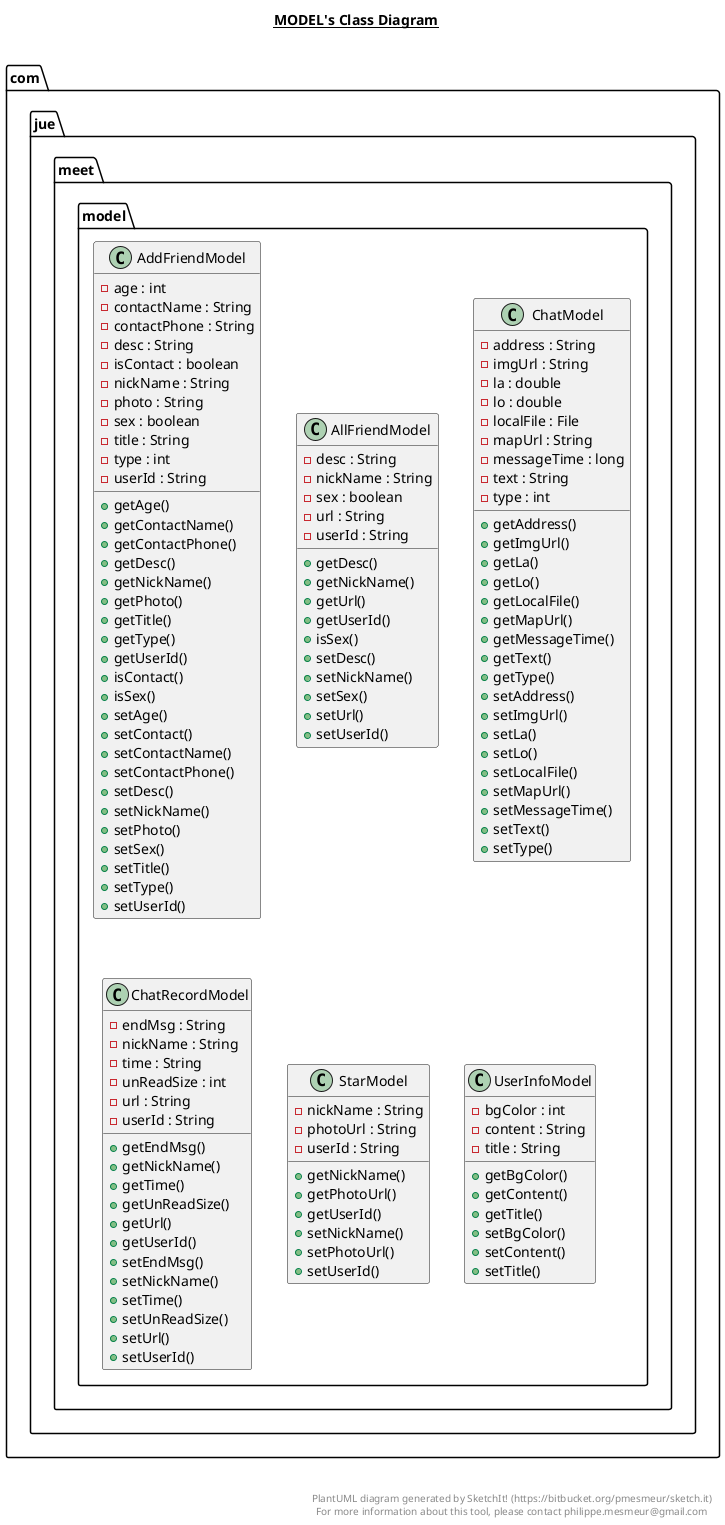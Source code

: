 @startuml

title __MODEL's Class Diagram__\n

  namespace com.jue.meet {
    namespace model {
      class com.jue.meet.model.AddFriendModel {
          - age : int
          - contactName : String
          - contactPhone : String
          - desc : String
          - isContact : boolean
          - nickName : String
          - photo : String
          - sex : boolean
          - title : String
          - type : int
          - userId : String
          + getAge()
          + getContactName()
          + getContactPhone()
          + getDesc()
          + getNickName()
          + getPhoto()
          + getTitle()
          + getType()
          + getUserId()
          + isContact()
          + isSex()
          + setAge()
          + setContact()
          + setContactName()
          + setContactPhone()
          + setDesc()
          + setNickName()
          + setPhoto()
          + setSex()
          + setTitle()
          + setType()
          + setUserId()
      }
    }
  }
  

  namespace com.jue.meet {
    namespace model {
      class com.jue.meet.model.AllFriendModel {
          - desc : String
          - nickName : String
          - sex : boolean
          - url : String
          - userId : String
          + getDesc()
          + getNickName()
          + getUrl()
          + getUserId()
          + isSex()
          + setDesc()
          + setNickName()
          + setSex()
          + setUrl()
          + setUserId()
      }
    }
  }
  

  namespace com.jue.meet {
    namespace model {
      class com.jue.meet.model.ChatModel {
          - address : String
          - imgUrl : String
          - la : double
          - lo : double
          - localFile : File
          - mapUrl : String
          - messageTime : long
          - text : String
          - type : int
          + getAddress()
          + getImgUrl()
          + getLa()
          + getLo()
          + getLocalFile()
          + getMapUrl()
          + getMessageTime()
          + getText()
          + getType()
          + setAddress()
          + setImgUrl()
          + setLa()
          + setLo()
          + setLocalFile()
          + setMapUrl()
          + setMessageTime()
          + setText()
          + setType()
      }
    }
  }
  

  namespace com.jue.meet {
    namespace model {
      class com.jue.meet.model.ChatRecordModel {
          - endMsg : String
          - nickName : String
          - time : String
          - unReadSize : int
          - url : String
          - userId : String
          + getEndMsg()
          + getNickName()
          + getTime()
          + getUnReadSize()
          + getUrl()
          + getUserId()
          + setEndMsg()
          + setNickName()
          + setTime()
          + setUnReadSize()
          + setUrl()
          + setUserId()
      }
    }
  }
  

  namespace com.jue.meet {
    namespace model {
      class com.jue.meet.model.StarModel {
          - nickName : String
          - photoUrl : String
          - userId : String
          + getNickName()
          + getPhotoUrl()
          + getUserId()
          + setNickName()
          + setPhotoUrl()
          + setUserId()
      }
    }
  }
  

  namespace com.jue.meet {
    namespace model {
      class com.jue.meet.model.UserInfoModel {
          - bgColor : int
          - content : String
          - title : String
          + getBgColor()
          + getContent()
          + getTitle()
          + setBgColor()
          + setContent()
          + setTitle()
      }
    }
  }
  



right footer


PlantUML diagram generated by SketchIt! (https://bitbucket.org/pmesmeur/sketch.it)
For more information about this tool, please contact philippe.mesmeur@gmail.com
endfooter

@enduml
